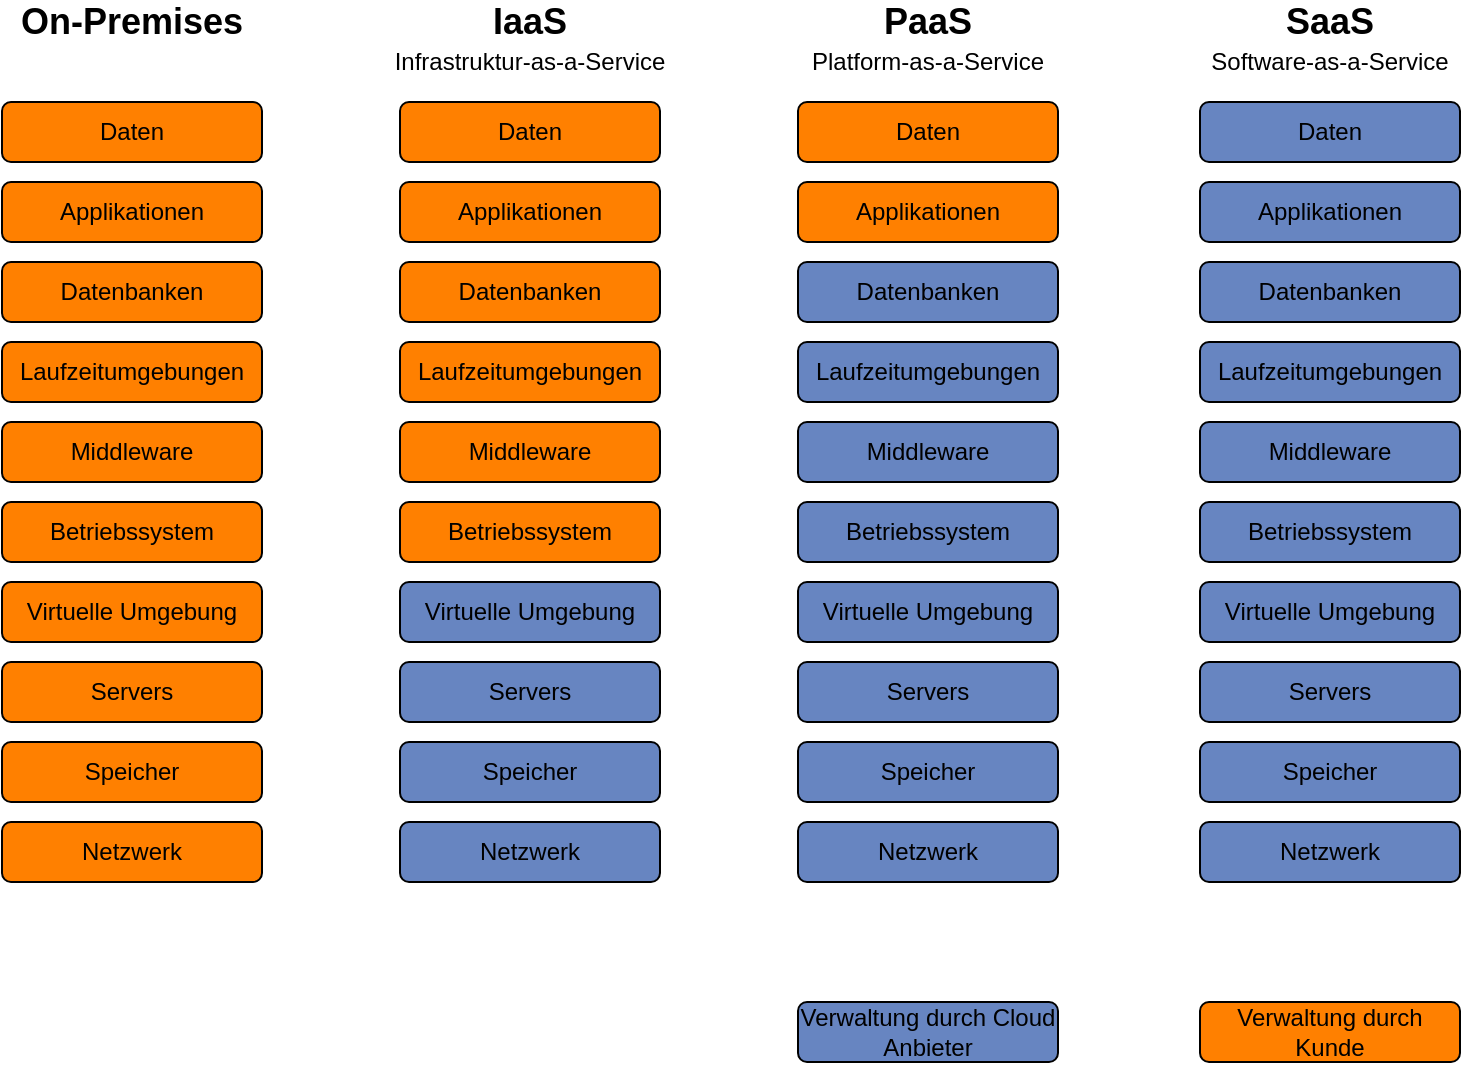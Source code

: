 <mxfile version="13.8.5" type="github">
  <diagram id="DeFiJLCpiWKqf9OcnUt6" name="Page-1">
    <mxGraphModel dx="1422" dy="705" grid="1" gridSize="10" guides="1" tooltips="1" connect="1" arrows="1" fold="1" page="1" pageScale="1" pageWidth="827" pageHeight="1169" math="0" shadow="0">
      <root>
        <mxCell id="0" />
        <mxCell id="1" parent="0" />
        <mxCell id="Q3fZ-SwB5Qe-nGLOBqm0-1" value="Daten" style="rounded=1;whiteSpace=wrap;html=1;fillColor=#FF8000;" vertex="1" parent="1">
          <mxGeometry x="91" y="120" width="130" height="30" as="geometry" />
        </mxCell>
        <mxCell id="Q3fZ-SwB5Qe-nGLOBqm0-2" value="Applikationen" style="rounded=1;whiteSpace=wrap;html=1;fillColor=#FF8000;" vertex="1" parent="1">
          <mxGeometry x="91" y="160" width="130" height="30" as="geometry" />
        </mxCell>
        <mxCell id="Q3fZ-SwB5Qe-nGLOBqm0-3" value="Datenbanken" style="rounded=1;whiteSpace=wrap;html=1;fillColor=#FF8000;" vertex="1" parent="1">
          <mxGeometry x="91" y="200" width="130" height="30" as="geometry" />
        </mxCell>
        <mxCell id="Q3fZ-SwB5Qe-nGLOBqm0-4" value="Laufzeitumgebungen" style="rounded=1;whiteSpace=wrap;html=1;fillColor=#FF8000;" vertex="1" parent="1">
          <mxGeometry x="91" y="240" width="130" height="30" as="geometry" />
        </mxCell>
        <mxCell id="Q3fZ-SwB5Qe-nGLOBqm0-7" value="Middleware" style="rounded=1;whiteSpace=wrap;html=1;fillColor=#FF8000;" vertex="1" parent="1">
          <mxGeometry x="91" y="280" width="130" height="30" as="geometry" />
        </mxCell>
        <mxCell id="Q3fZ-SwB5Qe-nGLOBqm0-8" value="Betriebssystem" style="rounded=1;whiteSpace=wrap;html=1;fillColor=#FF8000;" vertex="1" parent="1">
          <mxGeometry x="91" y="320" width="130" height="30" as="geometry" />
        </mxCell>
        <mxCell id="Q3fZ-SwB5Qe-nGLOBqm0-9" value="Virtuelle Umgebung" style="rounded=1;whiteSpace=wrap;html=1;fillColor=#FF8000;" vertex="1" parent="1">
          <mxGeometry x="91" y="360" width="130" height="30" as="geometry" />
        </mxCell>
        <mxCell id="Q3fZ-SwB5Qe-nGLOBqm0-10" value="Servers" style="rounded=1;whiteSpace=wrap;html=1;fillColor=#FF8000;" vertex="1" parent="1">
          <mxGeometry x="91" y="400" width="130" height="30" as="geometry" />
        </mxCell>
        <mxCell id="Q3fZ-SwB5Qe-nGLOBqm0-11" value="Speicher" style="rounded=1;whiteSpace=wrap;html=1;fillColor=#FF8000;" vertex="1" parent="1">
          <mxGeometry x="91" y="440" width="130" height="30" as="geometry" />
        </mxCell>
        <mxCell id="Q3fZ-SwB5Qe-nGLOBqm0-12" value="Netzwerk" style="rounded=1;whiteSpace=wrap;html=1;fillColor=#FF8000;" vertex="1" parent="1">
          <mxGeometry x="91" y="480" width="130" height="30" as="geometry" />
        </mxCell>
        <mxCell id="Q3fZ-SwB5Qe-nGLOBqm0-13" value="Daten" style="rounded=1;whiteSpace=wrap;html=1;fillColor=#FF8000;" vertex="1" parent="1">
          <mxGeometry x="290" y="120" width="130" height="30" as="geometry" />
        </mxCell>
        <mxCell id="Q3fZ-SwB5Qe-nGLOBqm0-14" value="Applikationen" style="rounded=1;whiteSpace=wrap;html=1;fillColor=#FF8000;" vertex="1" parent="1">
          <mxGeometry x="290" y="160" width="130" height="30" as="geometry" />
        </mxCell>
        <mxCell id="Q3fZ-SwB5Qe-nGLOBqm0-15" value="Datenbanken" style="rounded=1;whiteSpace=wrap;html=1;fillColor=#FF8000;" vertex="1" parent="1">
          <mxGeometry x="290" y="200" width="130" height="30" as="geometry" />
        </mxCell>
        <mxCell id="Q3fZ-SwB5Qe-nGLOBqm0-16" value="Laufzeitumgebungen" style="rounded=1;whiteSpace=wrap;html=1;fillColor=#FF8000;" vertex="1" parent="1">
          <mxGeometry x="290" y="240" width="130" height="30" as="geometry" />
        </mxCell>
        <mxCell id="Q3fZ-SwB5Qe-nGLOBqm0-17" value="Middleware" style="rounded=1;whiteSpace=wrap;html=1;fillColor=#FF8000;" vertex="1" parent="1">
          <mxGeometry x="290" y="280" width="130" height="30" as="geometry" />
        </mxCell>
        <mxCell id="Q3fZ-SwB5Qe-nGLOBqm0-18" value="Betriebssystem" style="rounded=1;whiteSpace=wrap;html=1;fillColor=#FF8000;" vertex="1" parent="1">
          <mxGeometry x="290" y="320" width="130" height="30" as="geometry" />
        </mxCell>
        <mxCell id="Q3fZ-SwB5Qe-nGLOBqm0-19" value="Virtuelle Umgebung" style="rounded=1;whiteSpace=wrap;html=1;fillColor=#6785C1;" vertex="1" parent="1">
          <mxGeometry x="290" y="360" width="130" height="30" as="geometry" />
        </mxCell>
        <mxCell id="Q3fZ-SwB5Qe-nGLOBqm0-20" value="Servers" style="rounded=1;whiteSpace=wrap;html=1;fillColor=#6785C1;" vertex="1" parent="1">
          <mxGeometry x="290" y="400" width="130" height="30" as="geometry" />
        </mxCell>
        <mxCell id="Q3fZ-SwB5Qe-nGLOBqm0-21" value="Speicher" style="rounded=1;whiteSpace=wrap;html=1;fillColor=#6785C1;" vertex="1" parent="1">
          <mxGeometry x="290" y="440" width="130" height="30" as="geometry" />
        </mxCell>
        <mxCell id="Q3fZ-SwB5Qe-nGLOBqm0-22" value="Netzwerk" style="rounded=1;whiteSpace=wrap;html=1;fillColor=#6785C1;" vertex="1" parent="1">
          <mxGeometry x="290" y="480" width="130" height="30" as="geometry" />
        </mxCell>
        <mxCell id="Q3fZ-SwB5Qe-nGLOBqm0-23" value="Daten" style="rounded=1;whiteSpace=wrap;html=1;fillColor=#FF8000;" vertex="1" parent="1">
          <mxGeometry x="489" y="120" width="130" height="30" as="geometry" />
        </mxCell>
        <mxCell id="Q3fZ-SwB5Qe-nGLOBqm0-24" value="Applikationen" style="rounded=1;whiteSpace=wrap;html=1;fillColor=#FF8000;" vertex="1" parent="1">
          <mxGeometry x="489" y="160" width="130" height="30" as="geometry" />
        </mxCell>
        <mxCell id="Q3fZ-SwB5Qe-nGLOBqm0-25" value="Datenbanken" style="rounded=1;whiteSpace=wrap;html=1;fillColor=#6785C1;" vertex="1" parent="1">
          <mxGeometry x="489" y="200" width="130" height="30" as="geometry" />
        </mxCell>
        <mxCell id="Q3fZ-SwB5Qe-nGLOBqm0-26" value="Laufzeitumgebungen" style="rounded=1;whiteSpace=wrap;html=1;fillColor=#6785C1;" vertex="1" parent="1">
          <mxGeometry x="489" y="240" width="130" height="30" as="geometry" />
        </mxCell>
        <mxCell id="Q3fZ-SwB5Qe-nGLOBqm0-27" value="Middleware" style="rounded=1;whiteSpace=wrap;html=1;fillColor=#6785C1;" vertex="1" parent="1">
          <mxGeometry x="489" y="280" width="130" height="30" as="geometry" />
        </mxCell>
        <mxCell id="Q3fZ-SwB5Qe-nGLOBqm0-28" value="Betriebssystem" style="rounded=1;whiteSpace=wrap;html=1;fillColor=#6785C1;" vertex="1" parent="1">
          <mxGeometry x="489" y="320" width="130" height="30" as="geometry" />
        </mxCell>
        <mxCell id="Q3fZ-SwB5Qe-nGLOBqm0-29" value="Virtuelle Umgebung" style="rounded=1;whiteSpace=wrap;html=1;fillColor=#6785C1;" vertex="1" parent="1">
          <mxGeometry x="489" y="360" width="130" height="30" as="geometry" />
        </mxCell>
        <mxCell id="Q3fZ-SwB5Qe-nGLOBqm0-30" value="Servers" style="rounded=1;whiteSpace=wrap;html=1;fillColor=#6785C1;" vertex="1" parent="1">
          <mxGeometry x="489" y="400" width="130" height="30" as="geometry" />
        </mxCell>
        <mxCell id="Q3fZ-SwB5Qe-nGLOBqm0-31" value="Speicher" style="rounded=1;whiteSpace=wrap;html=1;fillColor=#6785C1;" vertex="1" parent="1">
          <mxGeometry x="489" y="440" width="130" height="30" as="geometry" />
        </mxCell>
        <mxCell id="Q3fZ-SwB5Qe-nGLOBqm0-32" value="Netzwerk" style="rounded=1;whiteSpace=wrap;html=1;fillColor=#6785C1;" vertex="1" parent="1">
          <mxGeometry x="489" y="480" width="130" height="30" as="geometry" />
        </mxCell>
        <mxCell id="Q3fZ-SwB5Qe-nGLOBqm0-53" value="Daten" style="rounded=1;whiteSpace=wrap;html=1;fillColor=#6785C1;" vertex="1" parent="1">
          <mxGeometry x="690" y="120" width="130" height="30" as="geometry" />
        </mxCell>
        <mxCell id="Q3fZ-SwB5Qe-nGLOBqm0-54" value="Applikationen" style="rounded=1;whiteSpace=wrap;html=1;fillColor=#6785C1;" vertex="1" parent="1">
          <mxGeometry x="690" y="160" width="130" height="30" as="geometry" />
        </mxCell>
        <mxCell id="Q3fZ-SwB5Qe-nGLOBqm0-55" value="Datenbanken" style="rounded=1;whiteSpace=wrap;html=1;fillColor=#6785C1;" vertex="1" parent="1">
          <mxGeometry x="690" y="200" width="130" height="30" as="geometry" />
        </mxCell>
        <mxCell id="Q3fZ-SwB5Qe-nGLOBqm0-56" value="Laufzeitumgebungen" style="rounded=1;whiteSpace=wrap;html=1;fillColor=#6785C1;" vertex="1" parent="1">
          <mxGeometry x="690" y="240" width="130" height="30" as="geometry" />
        </mxCell>
        <mxCell id="Q3fZ-SwB5Qe-nGLOBqm0-57" value="Middleware" style="rounded=1;whiteSpace=wrap;html=1;fillColor=#6785C1;" vertex="1" parent="1">
          <mxGeometry x="690" y="280" width="130" height="30" as="geometry" />
        </mxCell>
        <mxCell id="Q3fZ-SwB5Qe-nGLOBqm0-58" value="Betriebssystem" style="rounded=1;whiteSpace=wrap;html=1;fillColor=#6785C1;" vertex="1" parent="1">
          <mxGeometry x="690" y="320" width="130" height="30" as="geometry" />
        </mxCell>
        <mxCell id="Q3fZ-SwB5Qe-nGLOBqm0-59" value="Virtuelle Umgebung" style="rounded=1;whiteSpace=wrap;html=1;fillColor=#6785C1;" vertex="1" parent="1">
          <mxGeometry x="690" y="360" width="130" height="30" as="geometry" />
        </mxCell>
        <mxCell id="Q3fZ-SwB5Qe-nGLOBqm0-60" value="Servers" style="rounded=1;whiteSpace=wrap;html=1;fillColor=#6785C1;" vertex="1" parent="1">
          <mxGeometry x="690" y="400" width="130" height="30" as="geometry" />
        </mxCell>
        <mxCell id="Q3fZ-SwB5Qe-nGLOBqm0-61" value="Speicher" style="rounded=1;whiteSpace=wrap;html=1;fillColor=#6785C1;" vertex="1" parent="1">
          <mxGeometry x="690" y="440" width="130" height="30" as="geometry" />
        </mxCell>
        <mxCell id="Q3fZ-SwB5Qe-nGLOBqm0-62" value="Netzwerk" style="rounded=1;whiteSpace=wrap;html=1;fillColor=#6785C1;" vertex="1" parent="1">
          <mxGeometry x="690" y="480" width="130" height="30" as="geometry" />
        </mxCell>
        <mxCell id="Q3fZ-SwB5Qe-nGLOBqm0-63" value="&lt;b&gt;&lt;font style=&quot;font-size: 18px&quot;&gt;On-Premises&lt;/font&gt;&lt;/b&gt;" style="text;html=1;strokeColor=none;fillColor=none;align=center;verticalAlign=middle;whiteSpace=wrap;rounded=0;" vertex="1" parent="1">
          <mxGeometry x="91" y="70" width="130" height="20" as="geometry" />
        </mxCell>
        <mxCell id="Q3fZ-SwB5Qe-nGLOBqm0-64" value="&lt;b&gt;&lt;font style=&quot;font-size: 18px&quot;&gt;IaaS&lt;/font&gt;&lt;/b&gt;" style="text;html=1;strokeColor=none;fillColor=none;align=center;verticalAlign=middle;whiteSpace=wrap;rounded=0;" vertex="1" parent="1">
          <mxGeometry x="290" y="70" width="130" height="20" as="geometry" />
        </mxCell>
        <mxCell id="Q3fZ-SwB5Qe-nGLOBqm0-65" value="&lt;b&gt;&lt;font style=&quot;font-size: 18px&quot;&gt;PaaS&lt;/font&gt;&lt;/b&gt;" style="text;html=1;strokeColor=none;fillColor=none;align=center;verticalAlign=middle;whiteSpace=wrap;rounded=0;" vertex="1" parent="1">
          <mxGeometry x="489" y="70" width="130" height="20" as="geometry" />
        </mxCell>
        <mxCell id="Q3fZ-SwB5Qe-nGLOBqm0-66" value="&lt;b&gt;&lt;font style=&quot;font-size: 18px&quot;&gt;SaaS&lt;/font&gt;&lt;/b&gt;" style="text;html=1;strokeColor=none;fillColor=none;align=center;verticalAlign=middle;whiteSpace=wrap;rounded=0;" vertex="1" parent="1">
          <mxGeometry x="690" y="70" width="130" height="20" as="geometry" />
        </mxCell>
        <mxCell id="Q3fZ-SwB5Qe-nGLOBqm0-67" value="Verwaltung durch Cloud Anbieter" style="rounded=1;whiteSpace=wrap;html=1;fillColor=#6785C1;" vertex="1" parent="1">
          <mxGeometry x="489" y="570" width="130" height="30" as="geometry" />
        </mxCell>
        <mxCell id="Q3fZ-SwB5Qe-nGLOBqm0-68" value="Verwaltung durch Kunde" style="rounded=1;whiteSpace=wrap;html=1;fillColor=#FF8000;" vertex="1" parent="1">
          <mxGeometry x="690" y="570" width="130" height="30" as="geometry" />
        </mxCell>
        <mxCell id="Q3fZ-SwB5Qe-nGLOBqm0-69" value="Infrastruktur-as-a-Service" style="text;html=1;strokeColor=none;fillColor=none;align=center;verticalAlign=middle;whiteSpace=wrap;rounded=0;" vertex="1" parent="1">
          <mxGeometry x="285" y="90" width="140" height="20" as="geometry" />
        </mxCell>
        <mxCell id="Q3fZ-SwB5Qe-nGLOBqm0-70" value="Platform-as-a-Service" style="text;html=1;strokeColor=none;fillColor=none;align=center;verticalAlign=middle;whiteSpace=wrap;rounded=0;" vertex="1" parent="1">
          <mxGeometry x="484" y="90" width="140" height="20" as="geometry" />
        </mxCell>
        <mxCell id="Q3fZ-SwB5Qe-nGLOBqm0-71" value="Software-as-a-Service" style="text;html=1;strokeColor=none;fillColor=none;align=center;verticalAlign=middle;whiteSpace=wrap;rounded=0;" vertex="1" parent="1">
          <mxGeometry x="685" y="90" width="140" height="20" as="geometry" />
        </mxCell>
      </root>
    </mxGraphModel>
  </diagram>
</mxfile>
